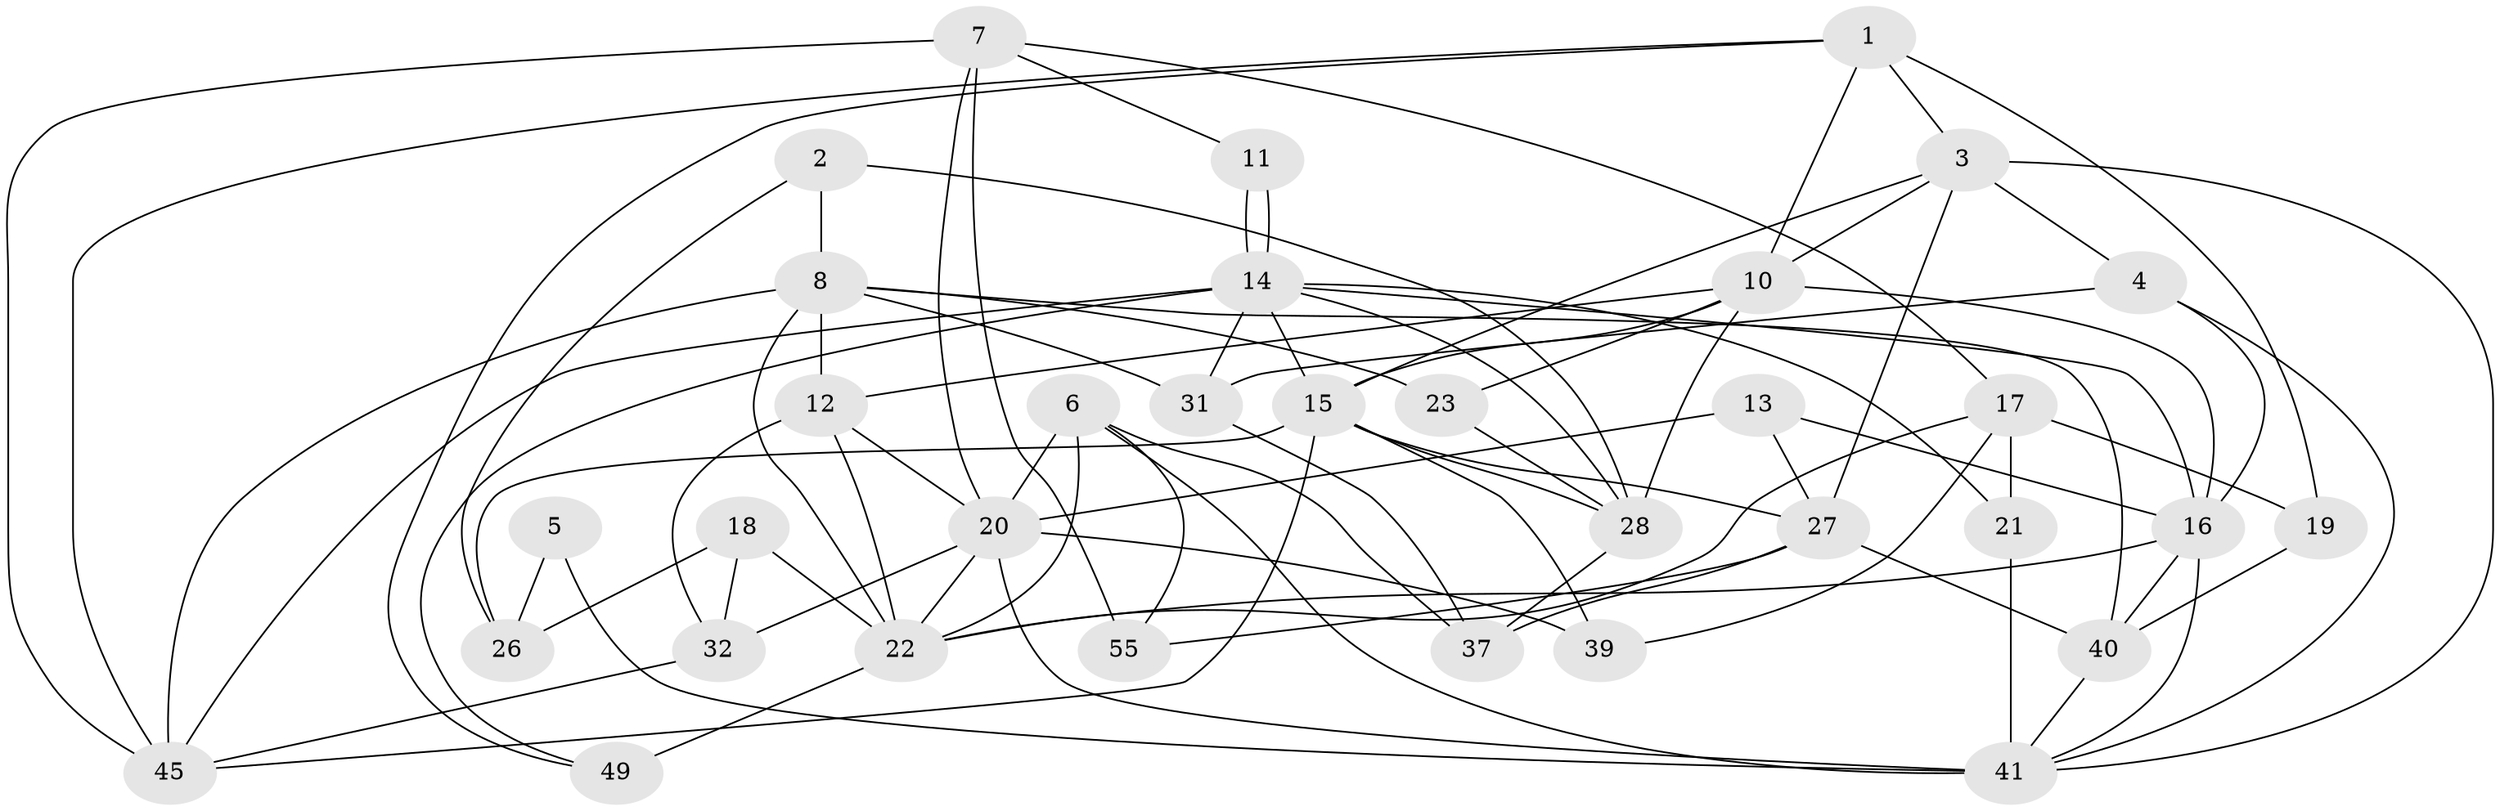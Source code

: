 // original degree distribution, {4: 0.42105263157894735, 3: 0.22807017543859648, 5: 0.14035087719298245, 2: 0.08771929824561403, 6: 0.10526315789473684, 7: 0.017543859649122806}
// Generated by graph-tools (version 1.1) at 2025/41/03/06/25 10:41:52]
// undirected, 34 vertices, 84 edges
graph export_dot {
graph [start="1"]
  node [color=gray90,style=filled];
  1 [super="+9"];
  2 [super="+33"];
  3 [super="+29"];
  4 [super="+53"];
  5;
  6 [super="+38"];
  7 [super="+48"];
  8 [super="+52"];
  10 [super="+50"];
  11;
  12 [super="+42"];
  13 [super="+57"];
  14 [super="+34"];
  15 [super="+51"];
  16 [super="+24"];
  17 [super="+35"];
  18;
  19;
  20 [super="+25"];
  21;
  22 [super="+43"];
  23;
  26;
  27 [super="+30"];
  28 [super="+44"];
  31 [super="+36"];
  32;
  37;
  39;
  40 [super="+46"];
  41 [super="+47"];
  45 [super="+54"];
  49 [super="+56"];
  55;
  1 -- 10;
  1 -- 3;
  1 -- 19;
  1 -- 45;
  1 -- 49;
  2 -- 28 [weight=2];
  2 -- 8;
  2 -- 26;
  3 -- 10;
  3 -- 4;
  3 -- 15;
  3 -- 27;
  3 -- 41;
  4 -- 31;
  4 -- 41;
  4 -- 16;
  5 -- 41;
  5 -- 26;
  6 -- 55;
  6 -- 37;
  6 -- 22;
  6 -- 41 [weight=2];
  6 -- 20;
  7 -- 11;
  7 -- 55;
  7 -- 20;
  7 -- 45;
  7 -- 17;
  8 -- 23;
  8 -- 31;
  8 -- 12;
  8 -- 40;
  8 -- 45;
  8 -- 22;
  10 -- 23 [weight=2];
  10 -- 28;
  10 -- 12;
  10 -- 15;
  10 -- 16;
  11 -- 14;
  11 -- 14;
  12 -- 20;
  12 -- 32;
  12 -- 22;
  13 -- 27;
  13 -- 20 [weight=2];
  13 -- 16;
  14 -- 21;
  14 -- 28;
  14 -- 49;
  14 -- 15;
  14 -- 31;
  14 -- 45;
  14 -- 16;
  15 -- 26;
  15 -- 39;
  15 -- 27;
  15 -- 45;
  15 -- 28;
  16 -- 41;
  16 -- 40;
  16 -- 22;
  17 -- 19;
  17 -- 22;
  17 -- 39;
  17 -- 21;
  18 -- 26;
  18 -- 22;
  18 -- 32;
  19 -- 40;
  20 -- 32;
  20 -- 39;
  20 -- 41;
  20 -- 22;
  21 -- 41;
  22 -- 49 [weight=2];
  23 -- 28;
  27 -- 37;
  27 -- 55;
  27 -- 40 [weight=2];
  28 -- 37;
  31 -- 37;
  32 -- 45;
  40 -- 41;
}
